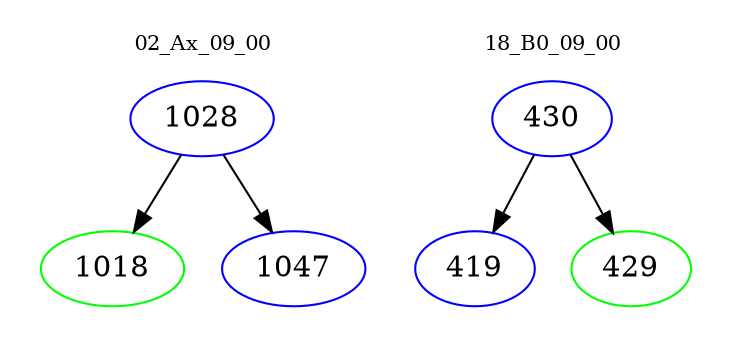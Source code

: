 digraph{
subgraph cluster_0 {
color = white
label = "02_Ax_09_00";
fontsize=10;
T0_1028 [label="1028", color="blue"]
T0_1028 -> T0_1018 [color="black"]
T0_1018 [label="1018", color="green"]
T0_1028 -> T0_1047 [color="black"]
T0_1047 [label="1047", color="blue"]
}
subgraph cluster_1 {
color = white
label = "18_B0_09_00";
fontsize=10;
T1_430 [label="430", color="blue"]
T1_430 -> T1_419 [color="black"]
T1_419 [label="419", color="blue"]
T1_430 -> T1_429 [color="black"]
T1_429 [label="429", color="green"]
}
}
